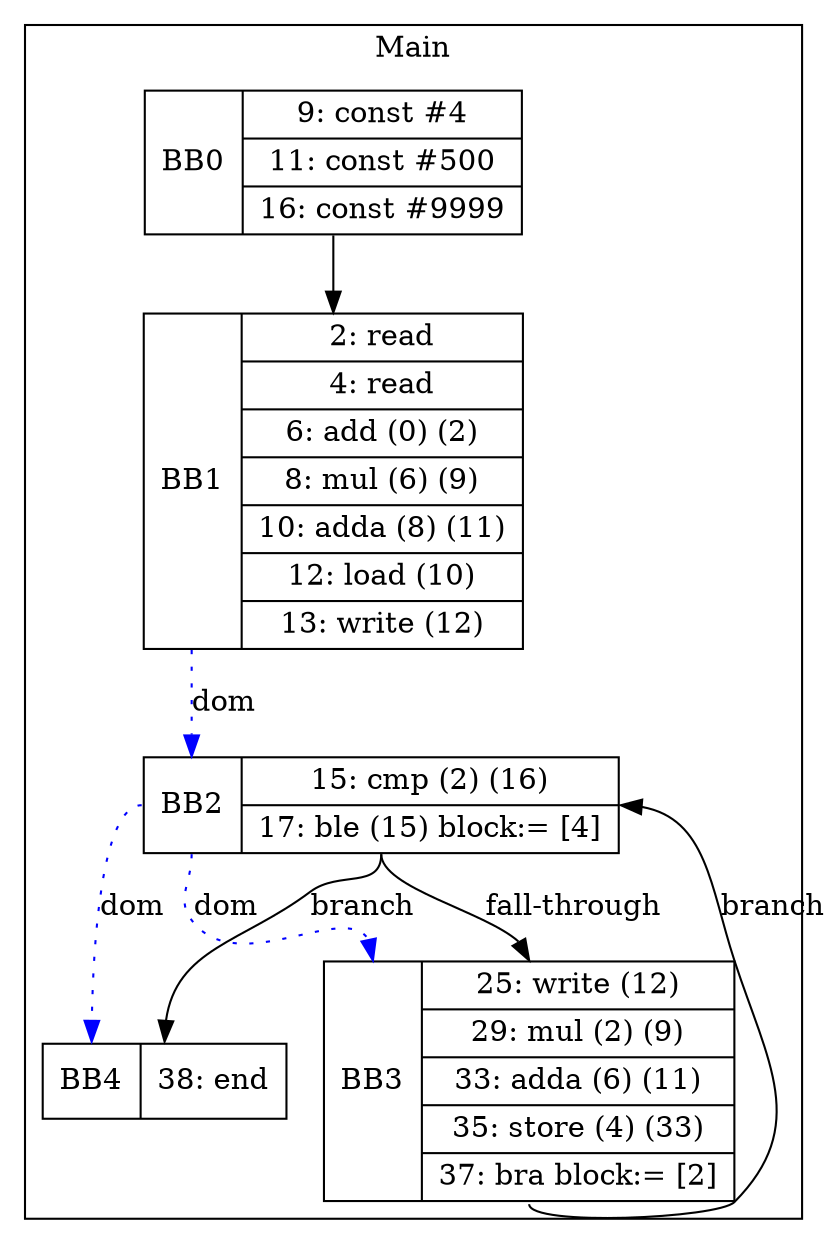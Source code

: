 digraph G {
node [shape=record];
subgraph cluster_main{
label = "Main";
BB0 [shape=record, label="<b>BB0|{9: const #4|11: const #500|16: const #9999}"];
BB1 [shape=record, label="<b>BB1|{2: read|4: read|6: add (0) (2)|8: mul (6) (9)|10: adda (8) (11)|12: load (10)|13: write (12)}"];
BB2 [shape=record, label="<b>BB2|{15: cmp (2) (16)|17: ble (15) block:= [4]}"];
BB3 [shape=record, label="<b>BB3|{25: write (12)|29: mul (2) (9)|33: adda (6) (11)|35: store (4) (33)|37: bra block:= [2]}"];
BB4 [shape=record, label="<b>BB4|{38: end}"];
}
BB0:s -> BB1:n ;
BB2:b -> BB3:b [color=blue, style=dotted, label="dom"];
BB2:b -> BB4:b [color=blue, style=dotted, label="dom"];
BB1:b -> BB2:b [color=blue, style=dotted, label="dom"];
BB2:s -> BB4:n [label="branch"];
BB3:s -> BB2:e [label="branch"];
BB2:s -> BB3:n [label="fall-through"];
}
